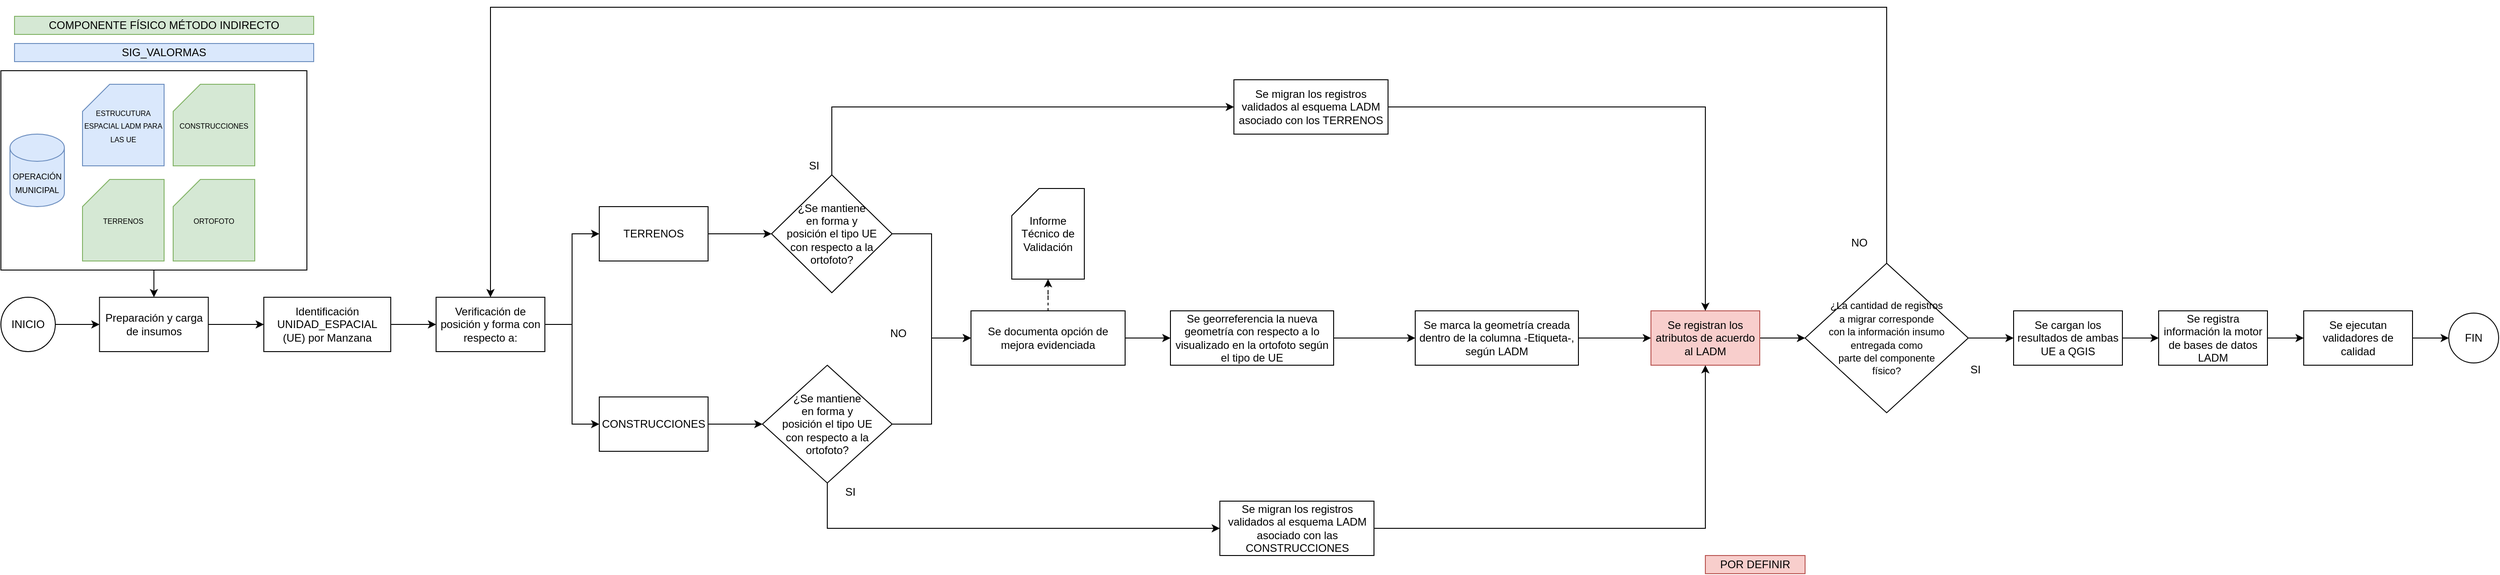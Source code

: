 <mxfile version="14.0.0" type="github">
  <diagram id="l_uMdV8QQdp9Tbhpxj8w" name="Page-1">
    <mxGraphModel dx="9192" dy="4147" grid="1" gridSize="10" guides="1" tooltips="1" connect="1" arrows="1" fold="1" page="1" pageScale="1" pageWidth="827" pageHeight="1169" background="#ffffff" math="0" shadow="0">
      <root>
        <mxCell id="0" />
        <mxCell id="1" parent="0" />
        <mxCell id="37MwR3U5DzsrRVukSm5t-56" style="edgeStyle=orthogonalEdgeStyle;rounded=0;orthogonalLoop=1;jettySize=auto;html=1;" parent="1" source="37MwR3U5DzsrRVukSm5t-54" target="37MwR3U5DzsrRVukSm5t-35" edge="1">
          <mxGeometry relative="1" as="geometry" />
        </mxCell>
        <mxCell id="37MwR3U5DzsrRVukSm5t-54" value="" style="rounded=0;whiteSpace=wrap;html=1;fillColor=#ffffff;" parent="1" vertex="1">
          <mxGeometry x="-90" y="110" width="337.5" height="220" as="geometry" />
        </mxCell>
        <mxCell id="37MwR3U5DzsrRVukSm5t-36" style="edgeStyle=orthogonalEdgeStyle;rounded=0;orthogonalLoop=1;jettySize=auto;html=1;entryX=0;entryY=0.5;entryDx=0;entryDy=0;" parent="1" source="37MwR3U5DzsrRVukSm5t-1" target="37MwR3U5DzsrRVukSm5t-35" edge="1">
          <mxGeometry relative="1" as="geometry" />
        </mxCell>
        <mxCell id="37MwR3U5DzsrRVukSm5t-1" value="INICIO" style="ellipse;whiteSpace=wrap;html=1;aspect=fixed;" parent="1" vertex="1">
          <mxGeometry x="-90" y="360" width="60" height="60" as="geometry" />
        </mxCell>
        <mxCell id="37MwR3U5DzsrRVukSm5t-5" style="edgeStyle=orthogonalEdgeStyle;rounded=0;orthogonalLoop=1;jettySize=auto;html=1;" parent="1" source="37MwR3U5DzsrRVukSm5t-2" target="37MwR3U5DzsrRVukSm5t-4" edge="1">
          <mxGeometry relative="1" as="geometry" />
        </mxCell>
        <mxCell id="37MwR3U5DzsrRVukSm5t-2" value="Identificación UNIDAD_ESPACIAL (UE) por Manzana" style="rounded=0;whiteSpace=wrap;html=1;fillColor=#ffffff;" parent="1" vertex="1">
          <mxGeometry x="200" y="360" width="140" height="60" as="geometry" />
        </mxCell>
        <mxCell id="37MwR3U5DzsrRVukSm5t-9" style="edgeStyle=orthogonalEdgeStyle;rounded=0;orthogonalLoop=1;jettySize=auto;html=1;entryX=0;entryY=0.5;entryDx=0;entryDy=0;" parent="1" source="37MwR3U5DzsrRVukSm5t-4" target="37MwR3U5DzsrRVukSm5t-6" edge="1">
          <mxGeometry relative="1" as="geometry" />
        </mxCell>
        <mxCell id="37MwR3U5DzsrRVukSm5t-11" style="edgeStyle=orthogonalEdgeStyle;rounded=0;orthogonalLoop=1;jettySize=auto;html=1;entryX=0;entryY=0.5;entryDx=0;entryDy=0;" parent="1" source="37MwR3U5DzsrRVukSm5t-4" target="37MwR3U5DzsrRVukSm5t-7" edge="1">
          <mxGeometry relative="1" as="geometry" />
        </mxCell>
        <mxCell id="37MwR3U5DzsrRVukSm5t-4" value="Verificación de posición y forma con respecto a:" style="rounded=0;whiteSpace=wrap;html=1;fillColor=#ffffff;" parent="1" vertex="1">
          <mxGeometry x="390" y="360" width="120" height="60" as="geometry" />
        </mxCell>
        <mxCell id="37MwR3U5DzsrRVukSm5t-14" style="edgeStyle=orthogonalEdgeStyle;rounded=0;orthogonalLoop=1;jettySize=auto;html=1;entryX=0;entryY=0.5;entryDx=0;entryDy=0;" parent="1" source="37MwR3U5DzsrRVukSm5t-6" target="37MwR3U5DzsrRVukSm5t-12" edge="1">
          <mxGeometry relative="1" as="geometry" />
        </mxCell>
        <mxCell id="37MwR3U5DzsrRVukSm5t-6" value="TERRENOS" style="rounded=0;whiteSpace=wrap;html=1;fillColor=#ffffff;" parent="1" vertex="1">
          <mxGeometry x="570" y="260" width="120" height="60" as="geometry" />
        </mxCell>
        <mxCell id="37MwR3U5DzsrRVukSm5t-15" style="edgeStyle=orthogonalEdgeStyle;rounded=0;orthogonalLoop=1;jettySize=auto;html=1;entryX=0;entryY=0.5;entryDx=0;entryDy=0;" parent="1" source="37MwR3U5DzsrRVukSm5t-7" target="37MwR3U5DzsrRVukSm5t-13" edge="1">
          <mxGeometry relative="1" as="geometry" />
        </mxCell>
        <mxCell id="37MwR3U5DzsrRVukSm5t-7" value="CONSTRUCCIONES" style="rounded=0;whiteSpace=wrap;html=1;fillColor=#ffffff;" parent="1" vertex="1">
          <mxGeometry x="570" y="470" width="120" height="60" as="geometry" />
        </mxCell>
        <mxCell id="37MwR3U5DzsrRVukSm5t-25" style="edgeStyle=orthogonalEdgeStyle;rounded=0;orthogonalLoop=1;jettySize=auto;html=1;entryX=0;entryY=0.5;entryDx=0;entryDy=0;" parent="1" source="37MwR3U5DzsrRVukSm5t-12" target="37MwR3U5DzsrRVukSm5t-24" edge="1">
          <mxGeometry relative="1" as="geometry" />
        </mxCell>
        <mxCell id="37MwR3U5DzsrRVukSm5t-72" style="edgeStyle=orthogonalEdgeStyle;rounded=0;orthogonalLoop=1;jettySize=auto;html=1;entryX=0;entryY=0.5;entryDx=0;entryDy=0;" parent="1" source="37MwR3U5DzsrRVukSm5t-12" target="37MwR3U5DzsrRVukSm5t-70" edge="1">
          <mxGeometry relative="1" as="geometry">
            <Array as="points">
              <mxPoint x="827" y="150" />
            </Array>
          </mxGeometry>
        </mxCell>
        <mxCell id="37MwR3U5DzsrRVukSm5t-12" value="¿Se mantiene&lt;br&gt;en forma y&lt;br&gt;posición el tipo UE&lt;br&gt;con respecto a la ortofoto?" style="rhombus;whiteSpace=wrap;html=1;fillColor=#ffffff;" parent="1" vertex="1">
          <mxGeometry x="760" y="225" width="133" height="130" as="geometry" />
        </mxCell>
        <mxCell id="37MwR3U5DzsrRVukSm5t-26" style="edgeStyle=orthogonalEdgeStyle;rounded=0;orthogonalLoop=1;jettySize=auto;html=1;" parent="1" source="37MwR3U5DzsrRVukSm5t-13" target="37MwR3U5DzsrRVukSm5t-24" edge="1">
          <mxGeometry relative="1" as="geometry" />
        </mxCell>
        <mxCell id="37MwR3U5DzsrRVukSm5t-75" style="edgeStyle=orthogonalEdgeStyle;rounded=0;orthogonalLoop=1;jettySize=auto;html=1;entryX=0;entryY=0.5;entryDx=0;entryDy=0;" parent="1" source="37MwR3U5DzsrRVukSm5t-13" target="37MwR3U5DzsrRVukSm5t-74" edge="1">
          <mxGeometry relative="1" as="geometry">
            <Array as="points">
              <mxPoint x="822" y="615" />
            </Array>
          </mxGeometry>
        </mxCell>
        <mxCell id="37MwR3U5DzsrRVukSm5t-13" value="&lt;span&gt;¿Se mantiene&lt;/span&gt;&lt;br&gt;&lt;span&gt;en forma y&lt;/span&gt;&lt;br&gt;&lt;span&gt;posición el tipo UE&lt;/span&gt;&lt;br&gt;&lt;span&gt;con respecto a la ortofoto?&lt;/span&gt;" style="rhombus;whiteSpace=wrap;html=1;fillColor=#ffffff;" parent="1" vertex="1">
          <mxGeometry x="750" y="435" width="143" height="130" as="geometry" />
        </mxCell>
        <mxCell id="37MwR3U5DzsrRVukSm5t-83" style="edgeStyle=orthogonalEdgeStyle;rounded=0;orthogonalLoop=1;jettySize=auto;html=1;entryX=0;entryY=0.5;entryDx=0;entryDy=0;" parent="1" source="37MwR3U5DzsrRVukSm5t-22" target="37MwR3U5DzsrRVukSm5t-82" edge="1">
          <mxGeometry relative="1" as="geometry" />
        </mxCell>
        <mxCell id="37MwR3U5DzsrRVukSm5t-22" value="&lt;span&gt;Se registran los atributos de acuerdo al LADM&lt;/span&gt;" style="rounded=0;whiteSpace=wrap;html=1;fillColor=#f8cecc;strokeColor=#b85450;" parent="1" vertex="1">
          <mxGeometry x="1730" y="375" width="120" height="60" as="geometry" />
        </mxCell>
        <mxCell id="37MwR3U5DzsrRVukSm5t-63" style="edgeStyle=orthogonalEdgeStyle;rounded=0;orthogonalLoop=1;jettySize=auto;html=1;entryX=0.5;entryY=1;entryDx=0;entryDy=0;entryPerimeter=0;dashed=1;" parent="1" source="37MwR3U5DzsrRVukSm5t-24" target="37MwR3U5DzsrRVukSm5t-62" edge="1">
          <mxGeometry relative="1" as="geometry" />
        </mxCell>
        <mxCell id="37MwR3U5DzsrRVukSm5t-76" style="edgeStyle=orthogonalEdgeStyle;rounded=0;orthogonalLoop=1;jettySize=auto;html=1;" parent="1" source="37MwR3U5DzsrRVukSm5t-24" target="37MwR3U5DzsrRVukSm5t-68" edge="1">
          <mxGeometry relative="1" as="geometry" />
        </mxCell>
        <mxCell id="37MwR3U5DzsrRVukSm5t-24" value="Se documenta opción de mejora evidenciada" style="rounded=0;whiteSpace=wrap;html=1;fillColor=#ffffff;" parent="1" vertex="1">
          <mxGeometry x="980" y="375" width="170" height="60" as="geometry" />
        </mxCell>
        <mxCell id="37MwR3U5DzsrRVukSm5t-39" style="edgeStyle=orthogonalEdgeStyle;rounded=0;orthogonalLoop=1;jettySize=auto;html=1;" parent="1" source="37MwR3U5DzsrRVukSm5t-31" target="37MwR3U5DzsrRVukSm5t-38" edge="1">
          <mxGeometry relative="1" as="geometry" />
        </mxCell>
        <mxCell id="37MwR3U5DzsrRVukSm5t-31" value="Se cargan los resultados de ambas UE a QGIS" style="rounded=0;whiteSpace=wrap;html=1;fillColor=#ffffff;" parent="1" vertex="1">
          <mxGeometry x="2130" y="375" width="120" height="60" as="geometry" />
        </mxCell>
        <mxCell id="37MwR3U5DzsrRVukSm5t-37" style="edgeStyle=orthogonalEdgeStyle;rounded=0;orthogonalLoop=1;jettySize=auto;html=1;" parent="1" source="37MwR3U5DzsrRVukSm5t-35" target="37MwR3U5DzsrRVukSm5t-2" edge="1">
          <mxGeometry relative="1" as="geometry" />
        </mxCell>
        <mxCell id="37MwR3U5DzsrRVukSm5t-35" value="Preparación y carga de insumos" style="rounded=0;whiteSpace=wrap;html=1;fillColor=#ffffff;" parent="1" vertex="1">
          <mxGeometry x="18.75" y="360" width="120" height="60" as="geometry" />
        </mxCell>
        <mxCell id="37MwR3U5DzsrRVukSm5t-41" style="edgeStyle=orthogonalEdgeStyle;rounded=0;orthogonalLoop=1;jettySize=auto;html=1;entryX=0;entryY=0.5;entryDx=0;entryDy=0;" parent="1" source="37MwR3U5DzsrRVukSm5t-38" target="37MwR3U5DzsrRVukSm5t-40" edge="1">
          <mxGeometry relative="1" as="geometry" />
        </mxCell>
        <mxCell id="37MwR3U5DzsrRVukSm5t-38" value="Se registra información la motor de bases de datos LADM" style="rounded=0;whiteSpace=wrap;html=1;fillColor=#ffffff;" parent="1" vertex="1">
          <mxGeometry x="2290" y="375" width="120" height="60" as="geometry" />
        </mxCell>
        <mxCell id="37MwR3U5DzsrRVukSm5t-43" style="edgeStyle=orthogonalEdgeStyle;rounded=0;orthogonalLoop=1;jettySize=auto;html=1;entryX=0;entryY=0.5;entryDx=0;entryDy=0;" parent="1" source="37MwR3U5DzsrRVukSm5t-40" target="37MwR3U5DzsrRVukSm5t-42" edge="1">
          <mxGeometry relative="1" as="geometry" />
        </mxCell>
        <mxCell id="37MwR3U5DzsrRVukSm5t-40" value="Se ejecutan validadores de calidad" style="rounded=0;whiteSpace=wrap;html=1;fillColor=#ffffff;" parent="1" vertex="1">
          <mxGeometry x="2450" y="375" width="120" height="60" as="geometry" />
        </mxCell>
        <mxCell id="37MwR3U5DzsrRVukSm5t-42" value="FIN" style="ellipse;whiteSpace=wrap;html=1;aspect=fixed;fillColor=#ffffff;" parent="1" vertex="1">
          <mxGeometry x="2610" y="377.5" width="55" height="55" as="geometry" />
        </mxCell>
        <mxCell id="37MwR3U5DzsrRVukSm5t-44" value="POR DEFINIR" style="rounded=0;whiteSpace=wrap;html=1;fillColor=#f8cecc;strokeColor=#b85450;fontStyle=0" parent="1" vertex="1">
          <mxGeometry x="1790" y="645" width="110" height="20" as="geometry" />
        </mxCell>
        <mxCell id="37MwR3U5DzsrRVukSm5t-46" value="&lt;font style=&quot;font-size: 8px&quot;&gt;CONSTRUCCIONES&lt;/font&gt;" style="shape=card;whiteSpace=wrap;html=1;fillColor=#d5e8d4;strokeColor=#82b366;" parent="1" vertex="1">
          <mxGeometry x="100" y="125" width="90" height="90" as="geometry" />
        </mxCell>
        <mxCell id="37MwR3U5DzsrRVukSm5t-47" value="&lt;font style=&quot;font-size: 8px&quot;&gt;TERRENOS&lt;/font&gt;" style="shape=card;whiteSpace=wrap;html=1;fillColor=#d5e8d4;strokeColor=#82b366;" parent="1" vertex="1">
          <mxGeometry y="230" width="90" height="90" as="geometry" />
        </mxCell>
        <mxCell id="37MwR3U5DzsrRVukSm5t-48" value="&lt;font style=&quot;font-size: 8px&quot;&gt;ORTOFOTO&lt;/font&gt;" style="shape=card;whiteSpace=wrap;html=1;fillColor=#d5e8d4;strokeColor=#82b366;" parent="1" vertex="1">
          <mxGeometry x="100" y="230" width="90" height="90" as="geometry" />
        </mxCell>
        <mxCell id="37MwR3U5DzsrRVukSm5t-49" value="&lt;span style=&quot;font-size: 8px&quot;&gt;ESTRUCUTURA ESPACIAL LADM PARA LAS UE&lt;/span&gt;" style="shape=card;whiteSpace=wrap;html=1;fillColor=#dae8fc;strokeColor=#6c8ebf;" parent="1" vertex="1">
          <mxGeometry y="125" width="90" height="90" as="geometry" />
        </mxCell>
        <mxCell id="37MwR3U5DzsrRVukSm5t-57" value="COMPONENTE FÍSICO MÉTODO INDIRECTO" style="rounded=0;whiteSpace=wrap;html=1;fillColor=#d5e8d4;strokeColor=#82b366;" parent="1" vertex="1">
          <mxGeometry x="-75" y="50" width="330" height="20" as="geometry" />
        </mxCell>
        <mxCell id="37MwR3U5DzsrRVukSm5t-59" value="&lt;font style=&quot;font-size: 9px&quot;&gt;OPERACIÓN&lt;br&gt;MUNICIPAL&lt;/font&gt;" style="shape=cylinder3;whiteSpace=wrap;html=1;boundedLbl=1;backgroundOutline=1;size=15;fillColor=#dae8fc;strokeColor=#6c8ebf;" parent="1" vertex="1">
          <mxGeometry x="-80" y="180" width="60" height="80" as="geometry" />
        </mxCell>
        <mxCell id="37MwR3U5DzsrRVukSm5t-61" value="SIG_VALORMAS" style="rounded=0;whiteSpace=wrap;html=1;fillColor=#dae8fc;strokeColor=#6c8ebf;" parent="1" vertex="1">
          <mxGeometry x="-75" y="80" width="330" height="20" as="geometry" />
        </mxCell>
        <mxCell id="37MwR3U5DzsrRVukSm5t-62" value="Informe Técnico de Validación" style="shape=card;whiteSpace=wrap;html=1;fillColor=#ffffff;" parent="1" vertex="1">
          <mxGeometry x="1025" y="240" width="80" height="100" as="geometry" />
        </mxCell>
        <mxCell id="37MwR3U5DzsrRVukSm5t-65" value="NO" style="text;html=1;strokeColor=none;fillColor=none;align=center;verticalAlign=middle;whiteSpace=wrap;rounded=0;" parent="1" vertex="1">
          <mxGeometry x="880" y="390" width="40" height="20" as="geometry" />
        </mxCell>
        <mxCell id="37MwR3U5DzsrRVukSm5t-66" value="SI" style="text;html=1;strokeColor=none;fillColor=none;align=center;verticalAlign=middle;whiteSpace=wrap;rounded=0;" parent="1" vertex="1">
          <mxGeometry x="787" y="205" width="40" height="20" as="geometry" />
        </mxCell>
        <mxCell id="37MwR3U5DzsrRVukSm5t-67" value="SI" style="text;html=1;strokeColor=none;fillColor=none;align=center;verticalAlign=middle;whiteSpace=wrap;rounded=0;" parent="1" vertex="1">
          <mxGeometry x="827" y="565" width="40" height="20" as="geometry" />
        </mxCell>
        <mxCell id="37MwR3U5DzsrRVukSm5t-80" style="edgeStyle=orthogonalEdgeStyle;rounded=0;orthogonalLoop=1;jettySize=auto;html=1;entryX=0;entryY=0.5;entryDx=0;entryDy=0;" parent="1" source="37MwR3U5DzsrRVukSm5t-68" target="37MwR3U5DzsrRVukSm5t-79" edge="1">
          <mxGeometry relative="1" as="geometry" />
        </mxCell>
        <mxCell id="37MwR3U5DzsrRVukSm5t-68" value="Se georreferencia la nueva geometría con respecto a lo visualizado en la ortofoto según el tipo de UE" style="rounded=0;whiteSpace=wrap;html=1;fillColor=#ffffff;" parent="1" vertex="1">
          <mxGeometry x="1200" y="375" width="180" height="60" as="geometry" />
        </mxCell>
        <mxCell id="37MwR3U5DzsrRVukSm5t-73" style="edgeStyle=orthogonalEdgeStyle;rounded=0;orthogonalLoop=1;jettySize=auto;html=1;entryX=0.5;entryY=0;entryDx=0;entryDy=0;" parent="1" source="37MwR3U5DzsrRVukSm5t-70" target="37MwR3U5DzsrRVukSm5t-22" edge="1">
          <mxGeometry relative="1" as="geometry" />
        </mxCell>
        <mxCell id="37MwR3U5DzsrRVukSm5t-70" value="Se migran los registros validados al esquema LADM asociado con los TERRENOS" style="rounded=0;whiteSpace=wrap;html=1;fillColor=#ffffff;" parent="1" vertex="1">
          <mxGeometry x="1270" y="120" width="170" height="60" as="geometry" />
        </mxCell>
        <mxCell id="37MwR3U5DzsrRVukSm5t-78" style="edgeStyle=orthogonalEdgeStyle;rounded=0;orthogonalLoop=1;jettySize=auto;html=1;" parent="1" source="37MwR3U5DzsrRVukSm5t-74" target="37MwR3U5DzsrRVukSm5t-22" edge="1">
          <mxGeometry relative="1" as="geometry" />
        </mxCell>
        <mxCell id="37MwR3U5DzsrRVukSm5t-74" value="Se migran los registros validados al esquema LADM asociado con las CONSTRUCCIONES" style="rounded=0;whiteSpace=wrap;html=1;fillColor=#ffffff;" parent="1" vertex="1">
          <mxGeometry x="1254.5" y="585" width="170" height="60" as="geometry" />
        </mxCell>
        <mxCell id="37MwR3U5DzsrRVukSm5t-81" style="edgeStyle=orthogonalEdgeStyle;rounded=0;orthogonalLoop=1;jettySize=auto;html=1;" parent="1" source="37MwR3U5DzsrRVukSm5t-79" target="37MwR3U5DzsrRVukSm5t-22" edge="1">
          <mxGeometry relative="1" as="geometry" />
        </mxCell>
        <mxCell id="37MwR3U5DzsrRVukSm5t-79" value="Se marca la geometría creada dentro de la columna -Etiqueta-, según LADM" style="rounded=0;whiteSpace=wrap;html=1;fillColor=#ffffff;" parent="1" vertex="1">
          <mxGeometry x="1470" y="375" width="180" height="60" as="geometry" />
        </mxCell>
        <mxCell id="37MwR3U5DzsrRVukSm5t-84" style="edgeStyle=orthogonalEdgeStyle;rounded=0;orthogonalLoop=1;jettySize=auto;html=1;" parent="1" source="37MwR3U5DzsrRVukSm5t-82" target="37MwR3U5DzsrRVukSm5t-31" edge="1">
          <mxGeometry relative="1" as="geometry" />
        </mxCell>
        <mxCell id="37MwR3U5DzsrRVukSm5t-85" style="edgeStyle=orthogonalEdgeStyle;rounded=0;orthogonalLoop=1;jettySize=auto;html=1;entryX=0.5;entryY=0;entryDx=0;entryDy=0;" parent="1" source="37MwR3U5DzsrRVukSm5t-82" target="37MwR3U5DzsrRVukSm5t-4" edge="1">
          <mxGeometry relative="1" as="geometry">
            <Array as="points">
              <mxPoint x="1990" y="40" />
              <mxPoint x="450" y="40" />
            </Array>
          </mxGeometry>
        </mxCell>
        <mxCell id="37MwR3U5DzsrRVukSm5t-82" value="&lt;font style=&quot;font-size: 11px&quot;&gt;¿La cantidad de registros &lt;br&gt;a migrar corresponde &lt;br&gt;con la información insumo entregada como &lt;br&gt;parte del componente &lt;br&gt;físico?&lt;/font&gt;" style="rhombus;whiteSpace=wrap;html=1;fillColor=#ffffff;" parent="1" vertex="1">
          <mxGeometry x="1900" y="322.5" width="180" height="165" as="geometry" />
        </mxCell>
        <mxCell id="l79kQX_cW-G_DDyorZy0-1" value="SI" style="text;html=1;strokeColor=none;fillColor=none;align=center;verticalAlign=middle;whiteSpace=wrap;rounded=0;" vertex="1" parent="1">
          <mxGeometry x="2068" y="430" width="40" height="20" as="geometry" />
        </mxCell>
        <mxCell id="l79kQX_cW-G_DDyorZy0-3" value="NO" style="text;html=1;strokeColor=none;fillColor=none;align=center;verticalAlign=middle;whiteSpace=wrap;rounded=0;" vertex="1" parent="1">
          <mxGeometry x="1940" y="290" width="40" height="20" as="geometry" />
        </mxCell>
      </root>
    </mxGraphModel>
  </diagram>
</mxfile>

